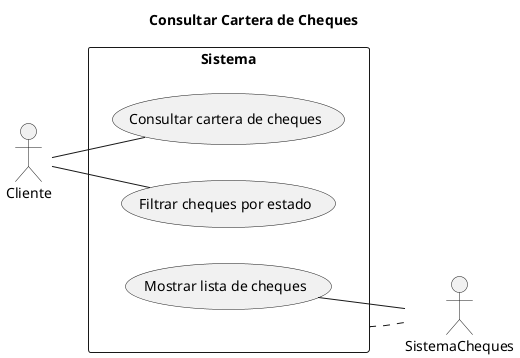 @startuml Diagrama Caso Uso 3

title Consultar Cartera de Cheques

left to right direction
skinparam packageStyle rectangle

actor Cliente as c
actor SistemaCheques as sc

rectangle Sistema {
  usecase "Consultar cartera de cheques" as UC1
  usecase "Filtrar cheques por estado" as UC2
  usecase "Mostrar lista de cheques" as UC3
}

Sistema .. sc

c -- UC1
c -- UC2

UC3 -- sc

@enduml